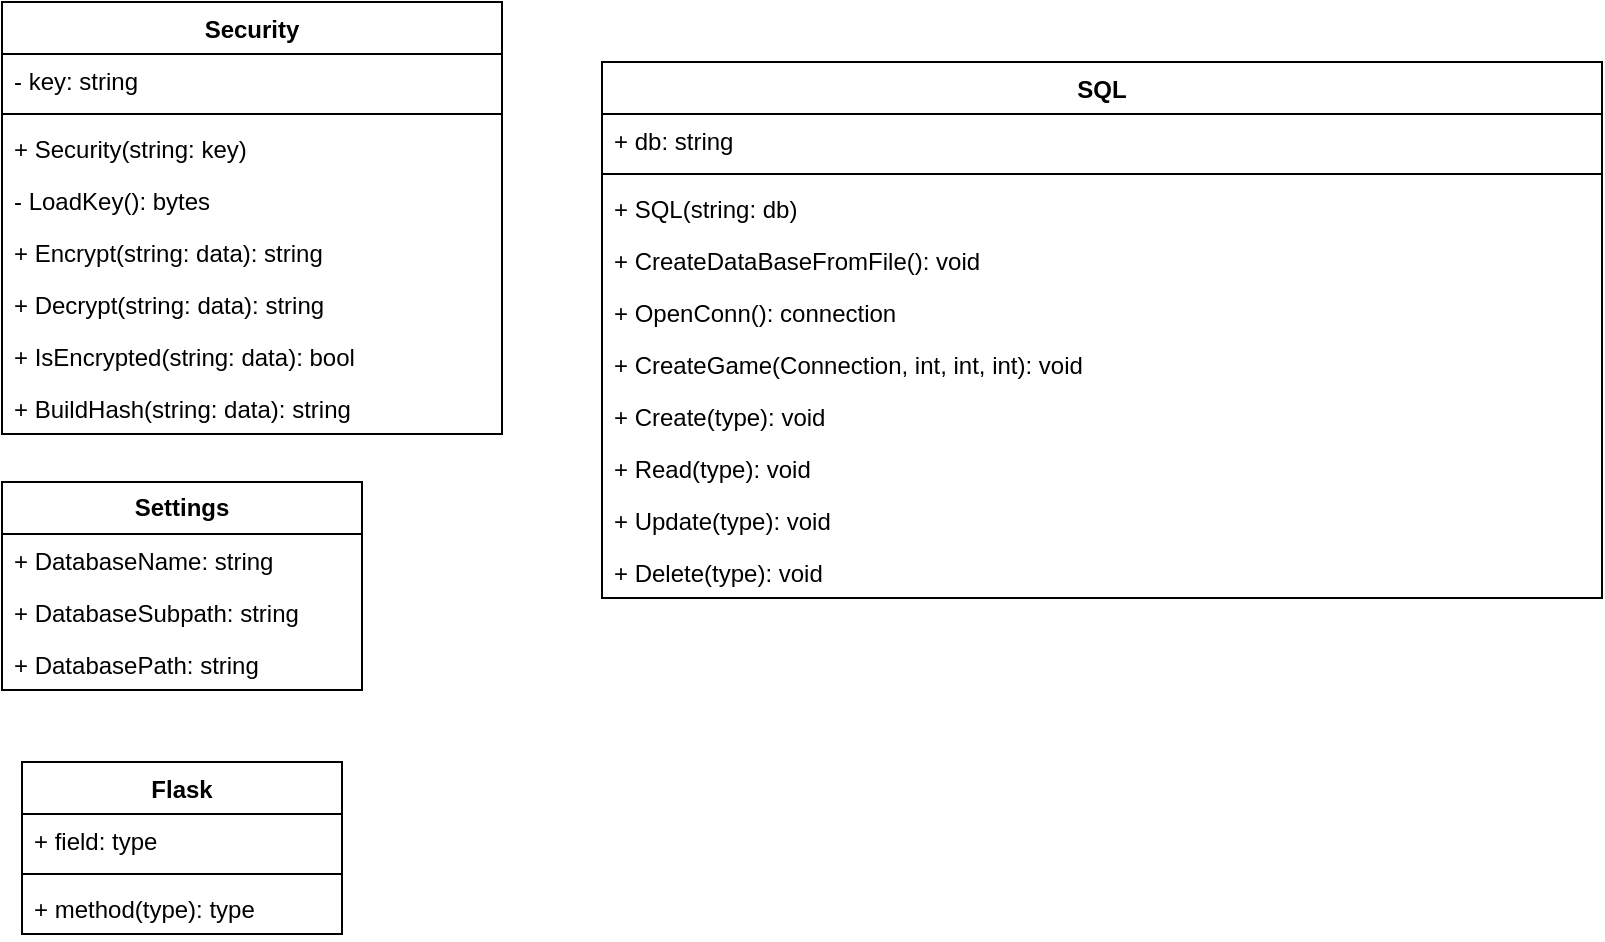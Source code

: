 <mxfile version="24.7.14">
  <diagram id="C5RBs43oDa-KdzZeNtuy" name="Page-1">
    <mxGraphModel dx="595" dy="332" grid="1" gridSize="10" guides="1" tooltips="1" connect="1" arrows="1" fold="1" page="1" pageScale="1" pageWidth="827" pageHeight="1169" math="0" shadow="0">
      <root>
        <mxCell id="WIyWlLk6GJQsqaUBKTNV-0" />
        <mxCell id="WIyWlLk6GJQsqaUBKTNV-1" parent="WIyWlLk6GJQsqaUBKTNV-0" />
        <mxCell id="XHx1AiS_i5TAphhGyzKs-0" value="Security" style="swimlane;fontStyle=1;align=center;verticalAlign=top;childLayout=stackLayout;horizontal=1;startSize=26;horizontalStack=0;resizeParent=1;resizeParentMax=0;resizeLast=0;collapsible=1;marginBottom=0;whiteSpace=wrap;html=1;" parent="WIyWlLk6GJQsqaUBKTNV-1" vertex="1">
          <mxGeometry x="20" y="30" width="250" height="216" as="geometry" />
        </mxCell>
        <mxCell id="XHx1AiS_i5TAphhGyzKs-1" value="- key: string" style="text;strokeColor=none;fillColor=none;align=left;verticalAlign=top;spacingLeft=4;spacingRight=4;overflow=hidden;rotatable=0;points=[[0,0.5],[1,0.5]];portConstraint=eastwest;whiteSpace=wrap;html=1;" parent="XHx1AiS_i5TAphhGyzKs-0" vertex="1">
          <mxGeometry y="26" width="250" height="26" as="geometry" />
        </mxCell>
        <mxCell id="XHx1AiS_i5TAphhGyzKs-2" value="" style="line;strokeWidth=1;fillColor=none;align=left;verticalAlign=middle;spacingTop=-1;spacingLeft=3;spacingRight=3;rotatable=0;labelPosition=right;points=[];portConstraint=eastwest;strokeColor=inherit;" parent="XHx1AiS_i5TAphhGyzKs-0" vertex="1">
          <mxGeometry y="52" width="250" height="8" as="geometry" />
        </mxCell>
        <mxCell id="XHx1AiS_i5TAphhGyzKs-3" value="+ Security(string: key)" style="text;strokeColor=none;fillColor=none;align=left;verticalAlign=top;spacingLeft=4;spacingRight=4;overflow=hidden;rotatable=0;points=[[0,0.5],[1,0.5]];portConstraint=eastwest;whiteSpace=wrap;html=1;" parent="XHx1AiS_i5TAphhGyzKs-0" vertex="1">
          <mxGeometry y="60" width="250" height="26" as="geometry" />
        </mxCell>
        <mxCell id="XHx1AiS_i5TAphhGyzKs-5" value="- LoadKey(): bytes" style="text;strokeColor=none;fillColor=none;align=left;verticalAlign=top;spacingLeft=4;spacingRight=4;overflow=hidden;rotatable=0;points=[[0,0.5],[1,0.5]];portConstraint=eastwest;whiteSpace=wrap;html=1;" parent="XHx1AiS_i5TAphhGyzKs-0" vertex="1">
          <mxGeometry y="86" width="250" height="26" as="geometry" />
        </mxCell>
        <mxCell id="XHx1AiS_i5TAphhGyzKs-6" value="+ Encrypt(string: data): string" style="text;strokeColor=none;fillColor=none;align=left;verticalAlign=top;spacingLeft=4;spacingRight=4;overflow=hidden;rotatable=0;points=[[0,0.5],[1,0.5]];portConstraint=eastwest;whiteSpace=wrap;html=1;" parent="XHx1AiS_i5TAphhGyzKs-0" vertex="1">
          <mxGeometry y="112" width="250" height="26" as="geometry" />
        </mxCell>
        <mxCell id="XHx1AiS_i5TAphhGyzKs-7" value="+ Decrypt(string: data): string" style="text;strokeColor=none;fillColor=none;align=left;verticalAlign=top;spacingLeft=4;spacingRight=4;overflow=hidden;rotatable=0;points=[[0,0.5],[1,0.5]];portConstraint=eastwest;whiteSpace=wrap;html=1;" parent="XHx1AiS_i5TAphhGyzKs-0" vertex="1">
          <mxGeometry y="138" width="250" height="26" as="geometry" />
        </mxCell>
        <mxCell id="XHx1AiS_i5TAphhGyzKs-8" value="+ IsEncrypted(string: data): bool" style="text;strokeColor=none;fillColor=none;align=left;verticalAlign=top;spacingLeft=4;spacingRight=4;overflow=hidden;rotatable=0;points=[[0,0.5],[1,0.5]];portConstraint=eastwest;whiteSpace=wrap;html=1;" parent="XHx1AiS_i5TAphhGyzKs-0" vertex="1">
          <mxGeometry y="164" width="250" height="26" as="geometry" />
        </mxCell>
        <mxCell id="XHx1AiS_i5TAphhGyzKs-9" value="+ BuildHash(string: data): string" style="text;strokeColor=none;fillColor=none;align=left;verticalAlign=top;spacingLeft=4;spacingRight=4;overflow=hidden;rotatable=0;points=[[0,0.5],[1,0.5]];portConstraint=eastwest;whiteSpace=wrap;html=1;" parent="XHx1AiS_i5TAphhGyzKs-0" vertex="1">
          <mxGeometry y="190" width="250" height="26" as="geometry" />
        </mxCell>
        <mxCell id="XHx1AiS_i5TAphhGyzKs-10" value="SQL" style="swimlane;fontStyle=1;align=center;verticalAlign=top;childLayout=stackLayout;horizontal=1;startSize=26;horizontalStack=0;resizeParent=1;resizeParentMax=0;resizeLast=0;collapsible=1;marginBottom=0;whiteSpace=wrap;html=1;" parent="WIyWlLk6GJQsqaUBKTNV-1" vertex="1">
          <mxGeometry x="320" y="60" width="500" height="268" as="geometry" />
        </mxCell>
        <mxCell id="XHx1AiS_i5TAphhGyzKs-11" value="+ db: string" style="text;strokeColor=none;fillColor=none;align=left;verticalAlign=top;spacingLeft=4;spacingRight=4;overflow=hidden;rotatable=0;points=[[0,0.5],[1,0.5]];portConstraint=eastwest;whiteSpace=wrap;html=1;" parent="XHx1AiS_i5TAphhGyzKs-10" vertex="1">
          <mxGeometry y="26" width="500" height="26" as="geometry" />
        </mxCell>
        <mxCell id="XHx1AiS_i5TAphhGyzKs-12" value="" style="line;strokeWidth=1;fillColor=none;align=left;verticalAlign=middle;spacingTop=-1;spacingLeft=3;spacingRight=3;rotatable=0;labelPosition=right;points=[];portConstraint=eastwest;strokeColor=inherit;" parent="XHx1AiS_i5TAphhGyzKs-10" vertex="1">
          <mxGeometry y="52" width="500" height="8" as="geometry" />
        </mxCell>
        <mxCell id="XHx1AiS_i5TAphhGyzKs-13" value="+ SQL(string: db)" style="text;strokeColor=none;fillColor=none;align=left;verticalAlign=top;spacingLeft=4;spacingRight=4;overflow=hidden;rotatable=0;points=[[0,0.5],[1,0.5]];portConstraint=eastwest;whiteSpace=wrap;html=1;" parent="XHx1AiS_i5TAphhGyzKs-10" vertex="1">
          <mxGeometry y="60" width="500" height="26" as="geometry" />
        </mxCell>
        <mxCell id="XHx1AiS_i5TAphhGyzKs-29" value="+ CreateDataBaseFromFile(): void" style="text;strokeColor=none;fillColor=none;align=left;verticalAlign=top;spacingLeft=4;spacingRight=4;overflow=hidden;rotatable=0;points=[[0,0.5],[1,0.5]];portConstraint=eastwest;whiteSpace=wrap;html=1;" parent="XHx1AiS_i5TAphhGyzKs-10" vertex="1">
          <mxGeometry y="86" width="500" height="26" as="geometry" />
        </mxCell>
        <mxCell id="XHx1AiS_i5TAphhGyzKs-14" value="+ OpenConn(): connection" style="text;strokeColor=none;fillColor=none;align=left;verticalAlign=top;spacingLeft=4;spacingRight=4;overflow=hidden;rotatable=0;points=[[0,0.5],[1,0.5]];portConstraint=eastwest;whiteSpace=wrap;html=1;" parent="XHx1AiS_i5TAphhGyzKs-10" vertex="1">
          <mxGeometry y="112" width="500" height="26" as="geometry" />
        </mxCell>
        <mxCell id="XHx1AiS_i5TAphhGyzKs-40" value="+ CreateGame(Connection, int, int, int): void" style="text;strokeColor=none;fillColor=none;align=left;verticalAlign=top;spacingLeft=4;spacingRight=4;overflow=hidden;rotatable=0;points=[[0,0.5],[1,0.5]];portConstraint=eastwest;whiteSpace=wrap;html=1;" parent="XHx1AiS_i5TAphhGyzKs-10" vertex="1">
          <mxGeometry y="138" width="500" height="26" as="geometry" />
        </mxCell>
        <mxCell id="XHx1AiS_i5TAphhGyzKs-15" value="+ Create(type): void" style="text;strokeColor=none;fillColor=none;align=left;verticalAlign=top;spacingLeft=4;spacingRight=4;overflow=hidden;rotatable=0;points=[[0,0.5],[1,0.5]];portConstraint=eastwest;whiteSpace=wrap;html=1;" parent="XHx1AiS_i5TAphhGyzKs-10" vertex="1">
          <mxGeometry y="164" width="500" height="26" as="geometry" />
        </mxCell>
        <mxCell id="XHx1AiS_i5TAphhGyzKs-17" value="+ Read(type): void" style="text;strokeColor=none;fillColor=none;align=left;verticalAlign=top;spacingLeft=4;spacingRight=4;overflow=hidden;rotatable=0;points=[[0,0.5],[1,0.5]];portConstraint=eastwest;whiteSpace=wrap;html=1;" parent="XHx1AiS_i5TAphhGyzKs-10" vertex="1">
          <mxGeometry y="190" width="500" height="26" as="geometry" />
        </mxCell>
        <mxCell id="XHx1AiS_i5TAphhGyzKs-18" value="+ Update(type): void" style="text;strokeColor=none;fillColor=none;align=left;verticalAlign=top;spacingLeft=4;spacingRight=4;overflow=hidden;rotatable=0;points=[[0,0.5],[1,0.5]];portConstraint=eastwest;whiteSpace=wrap;html=1;" parent="XHx1AiS_i5TAphhGyzKs-10" vertex="1">
          <mxGeometry y="216" width="500" height="26" as="geometry" />
        </mxCell>
        <mxCell id="XHx1AiS_i5TAphhGyzKs-19" value="+ Delete(type): void" style="text;strokeColor=none;fillColor=none;align=left;verticalAlign=top;spacingLeft=4;spacingRight=4;overflow=hidden;rotatable=0;points=[[0,0.5],[1,0.5]];portConstraint=eastwest;whiteSpace=wrap;html=1;" parent="XHx1AiS_i5TAphhGyzKs-10" vertex="1">
          <mxGeometry y="242" width="500" height="26" as="geometry" />
        </mxCell>
        <mxCell id="XHx1AiS_i5TAphhGyzKs-36" value="&lt;b&gt;Settings&lt;/b&gt;" style="swimlane;fontStyle=0;childLayout=stackLayout;horizontal=1;startSize=26;fillColor=none;horizontalStack=0;resizeParent=1;resizeParentMax=0;resizeLast=0;collapsible=1;marginBottom=0;whiteSpace=wrap;html=1;" parent="WIyWlLk6GJQsqaUBKTNV-1" vertex="1">
          <mxGeometry x="20" y="270" width="180" height="104" as="geometry" />
        </mxCell>
        <mxCell id="XHx1AiS_i5TAphhGyzKs-37" value="+ DatabaseName: string" style="text;strokeColor=none;fillColor=none;align=left;verticalAlign=top;spacingLeft=4;spacingRight=4;overflow=hidden;rotatable=0;points=[[0,0.5],[1,0.5]];portConstraint=eastwest;whiteSpace=wrap;html=1;" parent="XHx1AiS_i5TAphhGyzKs-36" vertex="1">
          <mxGeometry y="26" width="180" height="26" as="geometry" />
        </mxCell>
        <mxCell id="XHx1AiS_i5TAphhGyzKs-38" value="+ DatabaseSubpath: string" style="text;strokeColor=none;fillColor=none;align=left;verticalAlign=top;spacingLeft=4;spacingRight=4;overflow=hidden;rotatable=0;points=[[0,0.5],[1,0.5]];portConstraint=eastwest;whiteSpace=wrap;html=1;" parent="XHx1AiS_i5TAphhGyzKs-36" vertex="1">
          <mxGeometry y="52" width="180" height="26" as="geometry" />
        </mxCell>
        <mxCell id="XHx1AiS_i5TAphhGyzKs-39" value="+ DatabasePath: string" style="text;strokeColor=none;fillColor=none;align=left;verticalAlign=top;spacingLeft=4;spacingRight=4;overflow=hidden;rotatable=0;points=[[0,0.5],[1,0.5]];portConstraint=eastwest;whiteSpace=wrap;html=1;" parent="XHx1AiS_i5TAphhGyzKs-36" vertex="1">
          <mxGeometry y="78" width="180" height="26" as="geometry" />
        </mxCell>
        <mxCell id="Wv3kkXQM0Z3R-dArobYP-0" value="Flask" style="swimlane;fontStyle=1;align=center;verticalAlign=top;childLayout=stackLayout;horizontal=1;startSize=26;horizontalStack=0;resizeParent=1;resizeParentMax=0;resizeLast=0;collapsible=1;marginBottom=0;whiteSpace=wrap;html=1;" vertex="1" parent="WIyWlLk6GJQsqaUBKTNV-1">
          <mxGeometry x="30" y="410" width="160" height="86" as="geometry" />
        </mxCell>
        <mxCell id="Wv3kkXQM0Z3R-dArobYP-1" value="+ field: type" style="text;strokeColor=none;fillColor=none;align=left;verticalAlign=top;spacingLeft=4;spacingRight=4;overflow=hidden;rotatable=0;points=[[0,0.5],[1,0.5]];portConstraint=eastwest;whiteSpace=wrap;html=1;" vertex="1" parent="Wv3kkXQM0Z3R-dArobYP-0">
          <mxGeometry y="26" width="160" height="26" as="geometry" />
        </mxCell>
        <mxCell id="Wv3kkXQM0Z3R-dArobYP-2" value="" style="line;strokeWidth=1;fillColor=none;align=left;verticalAlign=middle;spacingTop=-1;spacingLeft=3;spacingRight=3;rotatable=0;labelPosition=right;points=[];portConstraint=eastwest;strokeColor=inherit;" vertex="1" parent="Wv3kkXQM0Z3R-dArobYP-0">
          <mxGeometry y="52" width="160" height="8" as="geometry" />
        </mxCell>
        <mxCell id="Wv3kkXQM0Z3R-dArobYP-3" value="+ method(type): type" style="text;strokeColor=none;fillColor=none;align=left;verticalAlign=top;spacingLeft=4;spacingRight=4;overflow=hidden;rotatable=0;points=[[0,0.5],[1,0.5]];portConstraint=eastwest;whiteSpace=wrap;html=1;" vertex="1" parent="Wv3kkXQM0Z3R-dArobYP-0">
          <mxGeometry y="60" width="160" height="26" as="geometry" />
        </mxCell>
      </root>
    </mxGraphModel>
  </diagram>
</mxfile>
